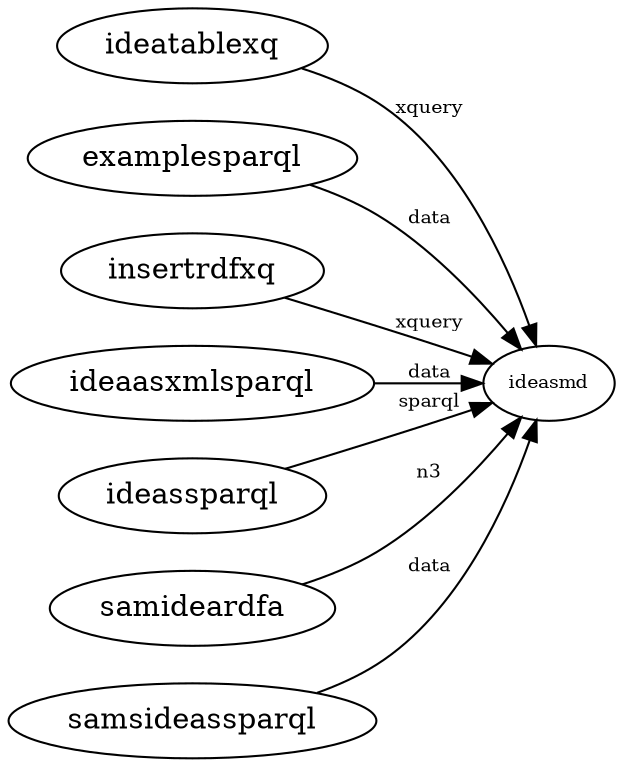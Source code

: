 digraph g {compound="true";bgcolor="";fontcolor="";fontname="";fontsize="";label="";margin="";nodesep="";rankdir="LR";ranksep="";ratio="";size="";node[label="ideasmd", color="",fillcolor="",fixedsize="",fontcolor="",fontname="",fontsize="9",height="",shape="",style="",URL="",width="",] {ideasmd};node[label="ideatablexq", color="",fillcolor="",fixedsize="",fontcolor="",fontname="",fontsize="",height="",shape="",style="",URL="",width="",] {ideatablexq};edge[arrowhead="",arrowsize="",arrowtail="",constraint="",color="",decorate="",dir="",fontcolor="",fontname="",fontsize="9",headlabel="",headport="",label="xquery",labeldistance="",labelfloat="",labelfontcolor="",labelfontname="",labelfontsize="",minlen="",samehead="",sametail="",style="",taillabel="",tailport="",URL="",lhead="",ltail=""] ideatablexq -> ideasmd;node[label="examplesparql", color="",fillcolor="",fixedsize="",fontcolor="",fontname="",fontsize="",height="",shape="",style="",URL="",width="",] {examplesparql};edge[arrowhead="",arrowsize="",arrowtail="",constraint="",color="",decorate="",dir="",fontcolor="",fontname="",fontsize="9",headlabel="",headport="",label="data",labeldistance="",labelfloat="",labelfontcolor="",labelfontname="",labelfontsize="",minlen="",samehead="",sametail="",style="",taillabel="",tailport="",URL="",lhead="",ltail=""] examplesparql -> ideasmd;node[label="insertrdfxq", color="",fillcolor="",fixedsize="",fontcolor="",fontname="",fontsize="",height="",shape="",style="",URL="",width="",] {insertrdfxq};edge[arrowhead="",arrowsize="",arrowtail="",constraint="",color="",decorate="",dir="",fontcolor="",fontname="",fontsize="9",headlabel="",headport="",label="xquery",labeldistance="",labelfloat="",labelfontcolor="",labelfontname="",labelfontsize="",minlen="",samehead="",sametail="",style="",taillabel="",tailport="",URL="",lhead="",ltail=""] insertrdfxq -> ideasmd;node[label="ideaasxmlsparql", color="",fillcolor="",fixedsize="",fontcolor="",fontname="",fontsize="",height="",shape="",style="",URL="",width="",] {ideaasxmlsparql};edge[arrowhead="",arrowsize="",arrowtail="",constraint="",color="",decorate="",dir="",fontcolor="",fontname="",fontsize="9",headlabel="",headport="",label="data",labeldistance="",labelfloat="",labelfontcolor="",labelfontname="",labelfontsize="",minlen="",samehead="",sametail="",style="",taillabel="",tailport="",URL="",lhead="",ltail=""] ideaasxmlsparql -> ideasmd;node[label="ideassparql", color="",fillcolor="",fixedsize="",fontcolor="",fontname="",fontsize="",height="",shape="",style="",URL="",width="",] {ideassparql};edge[arrowhead="",arrowsize="",arrowtail="",constraint="",color="",decorate="",dir="",fontcolor="",fontname="",fontsize="9",headlabel="",headport="",label="sparql",labeldistance="",labelfloat="",labelfontcolor="",labelfontname="",labelfontsize="",minlen="",samehead="",sametail="",style="",taillabel="",tailport="",URL="",lhead="",ltail=""] ideassparql -> ideasmd;node[label="samideardfa", color="",fillcolor="",fixedsize="",fontcolor="",fontname="",fontsize="",height="",shape="",style="",URL="",width="",] {samideardfa};edge[arrowhead="",arrowsize="",arrowtail="",constraint="",color="",decorate="",dir="",fontcolor="",fontname="",fontsize="9",headlabel="",headport="",label="n3",labeldistance="",labelfloat="",labelfontcolor="",labelfontname="",labelfontsize="",minlen="",samehead="",sametail="",style="",taillabel="",tailport="",URL="",lhead="",ltail=""] samideardfa -> ideasmd;node[label="samsideassparql", color="",fillcolor="",fixedsize="",fontcolor="",fontname="",fontsize="",height="",shape="",style="",URL="",width="",] {samsideassparql};edge[arrowhead="",arrowsize="",arrowtail="",constraint="",color="",decorate="",dir="",fontcolor="",fontname="",fontsize="9",headlabel="",headport="",label="data",labeldistance="",labelfloat="",labelfontcolor="",labelfontname="",labelfontsize="",minlen="",samehead="",sametail="",style="",taillabel="",tailport="",URL="",lhead="",ltail=""] samsideassparql -> ideasmd;}
                    
